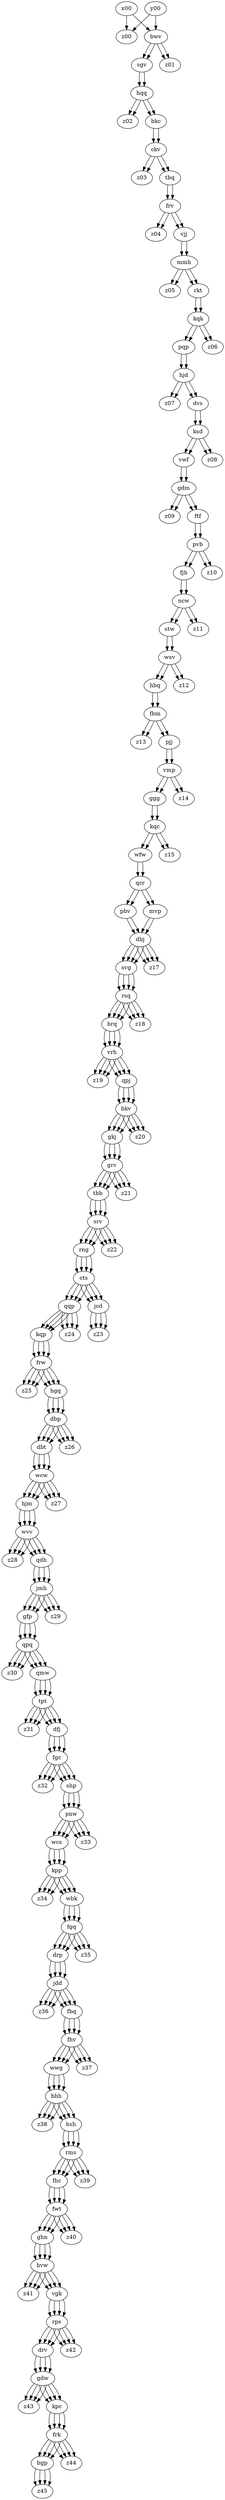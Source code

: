 digraph { 
    x00 -> z00
    x00 -> bwv
    y00 -> bwv
    y00 -> z00
    bwv -> sgv
    bwv -> z01
    bwv -> sgv
    bwv -> z01
    sgv -> hqq
    sgv -> hqq
    hqq -> z02
    hqq -> bkc
    hqq -> z02
    hqq -> bkc
    bkc -> ckv
    bkc -> ckv
    ckv -> z03
    ckv -> tbq
    ckv -> z03
    ckv -> tbq
    tbq -> frv
    tbq -> frv
    frv -> z04
    frv -> vjj
    frv -> z04
    frv -> vjj
    vjj -> mmh
    vjj -> mmh
    mmh -> z05
    mmh -> rkt
    mmh -> z05
    mmh -> rkt
    rkt -> kqk
    rkt -> kqk
    kqk -> pqp
    kqk -> z06
    kqk -> pqp
    kqk -> z06
    pqp -> hjd
    pqp -> hjd
    hjd -> z07
    hjd -> dvs
    hjd -> z07
    hjd -> dvs
    dvs -> ksd
    dvs -> ksd
    ksd -> vwf
    ksd -> z08
    ksd -> vwf
    ksd -> z08
    vwf -> gdm
    vwf -> gdm
    gdm -> z09
    gdm -> ftf
    gdm -> z09
    gdm -> ftf
    ftf -> pvb
    ftf -> pvb
    pvb -> fjh
    pvb -> z10
    pvb -> fjh
    pvb -> z10
    fjh -> ncw
    fjh -> ncw
    ncw -> stw
    ncw -> z11
    ncw -> stw
    ncw -> z11
    stw -> wsv
    stw -> wsv
    wsv -> hbq
    wsv -> z12
    wsv -> hbq
    wsv -> z12
    hbq -> fbm
    hbq -> fbm
    fbm -> z13
    fbm -> pjj
    fbm -> z13
    fbm -> pjj
    pjj -> vmp
    pjj -> vmp
    vmp -> ggg
    vmp -> z14
    vmp -> ggg
    vmp -> z14
    ggg -> kqc
    ggg -> kqc
    kqc -> wfw
    kqc -> z15
    kqc -> wfw
    kqc -> z15
    wfw -> qcr
    wfw -> qcr
    qcr -> pbv
    qcr -> mvp
    qcr -> pbv
    qcr -> mvp
    pbv -> dbj
    mvp -> dbj
    pbv -> dbj
    mvp -> dbj
    dbj -> svg
    dbj -> z17
    dbj -> svg
    dbj -> z17
    dbj -> svg
    dbj -> z17
    dbj -> svg
    dbj -> z17
    svg -> rsq
    svg -> rsq
    svg -> rsq
    svg -> rsq
    rsq -> brq
    rsq -> z18
    rsq -> brq
    rsq -> z18
    rsq -> brq
    rsq -> z18
    rsq -> brq
    rsq -> z18
    brq -> vrh
    brq -> vrh
    brq -> vrh
    brq -> vrh
    vrh -> z19
    vrh -> qpj
    vrh -> z19
    vrh -> qpj
    vrh -> z19
    vrh -> qpj
    vrh -> z19
    vrh -> qpj
    qpj -> bkv
    qpj -> bkv
    qpj -> bkv
    qpj -> bkv
    bkv -> gkj
    bkv -> z20
    bkv -> gkj
    bkv -> z20
    bkv -> gkj
    bkv -> z20
    bkv -> gkj
    bkv -> z20
    gkj -> grv
    gkj -> grv
    gkj -> grv
    gkj -> grv
    grv -> tbb
    grv -> z21
    grv -> tbb
    grv -> z21
    grv -> tbb
    grv -> z21
    grv -> tbb
    grv -> z21
    tbb -> srv
    tbb -> srv
    tbb -> srv
    tbb -> srv
    srv -> rng
    srv -> z22
    srv -> rng
    srv -> z22
    srv -> rng
    srv -> z22
    srv -> rng
    srv -> z22
    rng -> cts
    rng -> cts
    rng -> cts
    rng -> cts
    cts -> qqp
    cts -> jcd
    cts -> qqp
    cts -> jcd
    cts -> qqp
    cts -> jcd
    cts -> qqp
    cts -> jcd
    qqp -> z24
    qqp -> kqp
    jcd -> z23
    qqp -> z24
    qqp -> kqp
    jcd -> z23
    qqp -> z24
    qqp -> kqp
    jcd -> z23
    qqp -> z24
    qqp -> kqp
    jcd -> z23
    kqp -> frw
    kqp -> frw
    kqp -> frw
    kqp -> frw
    frw -> z25
    frw -> hgq
    frw -> z25
    frw -> hgq
    frw -> z25
    frw -> hgq
    frw -> z25
    frw -> hgq
    hgq -> dbp
    hgq -> dbp
    hgq -> dbp
    hgq -> dbp
    dbp -> dbt
    dbp -> z26
    dbp -> dbt
    dbp -> z26
    dbp -> dbt
    dbp -> z26
    dbp -> dbt
    dbp -> z26
    dbt -> wcw
    dbt -> wcw
    dbt -> wcw
    dbt -> wcw
    wcw -> hjm
    wcw -> z27
    wcw -> hjm
    wcw -> z27
    wcw -> hjm
    wcw -> z27
    wcw -> hjm
    wcw -> z27
    hjm -> wvv
    hjm -> wvv
    hjm -> wvv
    hjm -> wvv
    wvv -> z28
    wvv -> qdh
    wvv -> z28
    wvv -> qdh
    wvv -> z28
    wvv -> qdh
    wvv -> z28
    wvv -> qdh
    qdh -> jmh
    qdh -> jmh
    qdh -> jmh
    qdh -> jmh
    jmh -> gfp
    jmh -> z29
    jmh -> gfp
    jmh -> z29
    jmh -> gfp
    jmh -> z29
    jmh -> gfp
    jmh -> z29
    gfp -> qpq
    gfp -> qpq
    gfp -> qpq
    gfp -> qpq
    qpq -> z30
    qpq -> qmw
    qpq -> z30
    qpq -> qmw
    qpq -> z30
    qpq -> qmw
    qpq -> z30
    qpq -> qmw
    qmw -> tpt
    qmw -> tpt
    qmw -> tpt
    qmw -> tpt
    tpt -> z31
    tpt -> dfj
    tpt -> z31
    tpt -> dfj
    tpt -> z31
    tpt -> dfj
    tpt -> z31
    tpt -> dfj
    dfj -> fgc
    dfj -> fgc
    dfj -> fgc
    dfj -> fgc
    fgc -> z32
    fgc -> shp
    fgc -> z32
    fgc -> shp
    fgc -> z32
    fgc -> shp
    fgc -> z32
    fgc -> shp
    shp -> pnw
    shp -> pnw
    shp -> pnw
    shp -> pnw
    pnw -> wcs
    pnw -> z33
    pnw -> wcs
    pnw -> z33
    pnw -> wcs
    pnw -> z33
    pnw -> wcs
    pnw -> z33
    wcs -> kpp
    wcs -> kpp
    wcs -> kpp
    wcs -> kpp
    kpp -> z34
    kpp -> wbk
    kpp -> z34
    kpp -> wbk
    kpp -> z34
    kpp -> wbk
    kpp -> z34
    kpp -> wbk
    wbk -> fgq
    wbk -> fgq
    wbk -> fgq
    wbk -> fgq
    fgq -> drp
    fgq -> z35
    fgq -> drp
    fgq -> z35
    fgq -> drp
    fgq -> z35
    fgq -> drp
    fgq -> z35
    drp -> jdd
    drp -> jdd
    drp -> jdd
    drp -> jdd
    jdd -> z36
    jdd -> fbq
    jdd -> z36
    jdd -> fbq
    jdd -> z36
    jdd -> fbq
    jdd -> z36
    jdd -> fbq
    fbq -> fhv
    fbq -> fhv
    fbq -> fhv
    fbq -> fhv
    fhv -> wwg
    fhv -> z37
    fhv -> wwg
    fhv -> z37
    fhv -> wwg
    fhv -> z37
    fhv -> wwg
    fhv -> z37
    wwg -> bhh
    wwg -> bhh
    wwg -> bhh
    wwg -> bhh
    bhh -> z38
    bhh -> hsh
    bhh -> z38
    bhh -> hsh
    bhh -> z38
    bhh -> hsh
    bhh -> z38
    bhh -> hsh
    hsh -> rms
    hsh -> rms
    hsh -> rms
    hsh -> rms
    rms -> fhc
    rms -> z39
    rms -> fhc
    rms -> z39
    rms -> fhc
    rms -> z39
    rms -> fhc
    rms -> z39
    fhc -> fwt
    fhc -> fwt
    fhc -> fwt
    fhc -> fwt
    fwt -> ghn
    fwt -> z40
    fwt -> ghn
    fwt -> z40
    fwt -> ghn
    fwt -> z40
    fwt -> ghn
    fwt -> z40
    ghn -> hvw
    ghn -> hvw
    ghn -> hvw
    ghn -> hvw
    hvw -> z41
    hvw -> vgk
    hvw -> z41
    hvw -> vgk
    hvw -> z41
    hvw -> vgk
    hvw -> z41
    hvw -> vgk
    vgk -> rps
    vgk -> rps
    vgk -> rps
    vgk -> rps
    rps -> drv
    rps -> z42
    rps -> drv
    rps -> z42
    rps -> drv
    rps -> z42
    rps -> drv
    rps -> z42
    drv -> gdw
    drv -> gdw
    drv -> gdw
    drv -> gdw
    gdw -> z43
    gdw -> kpc
    gdw -> z43
    gdw -> kpc
    gdw -> z43
    gdw -> kpc
    gdw -> z43
    gdw -> kpc
    kpc -> frk
    kpc -> frk
    kpc -> frk
    kpc -> frk
    frk -> hgp
    frk -> z44
    frk -> hgp
    frk -> z44
    frk -> hgp
    frk -> z44
    frk -> hgp
    frk -> z44
    hgp -> z45
    hgp -> z45
    hgp -> z45
    hgp -> z45
}
